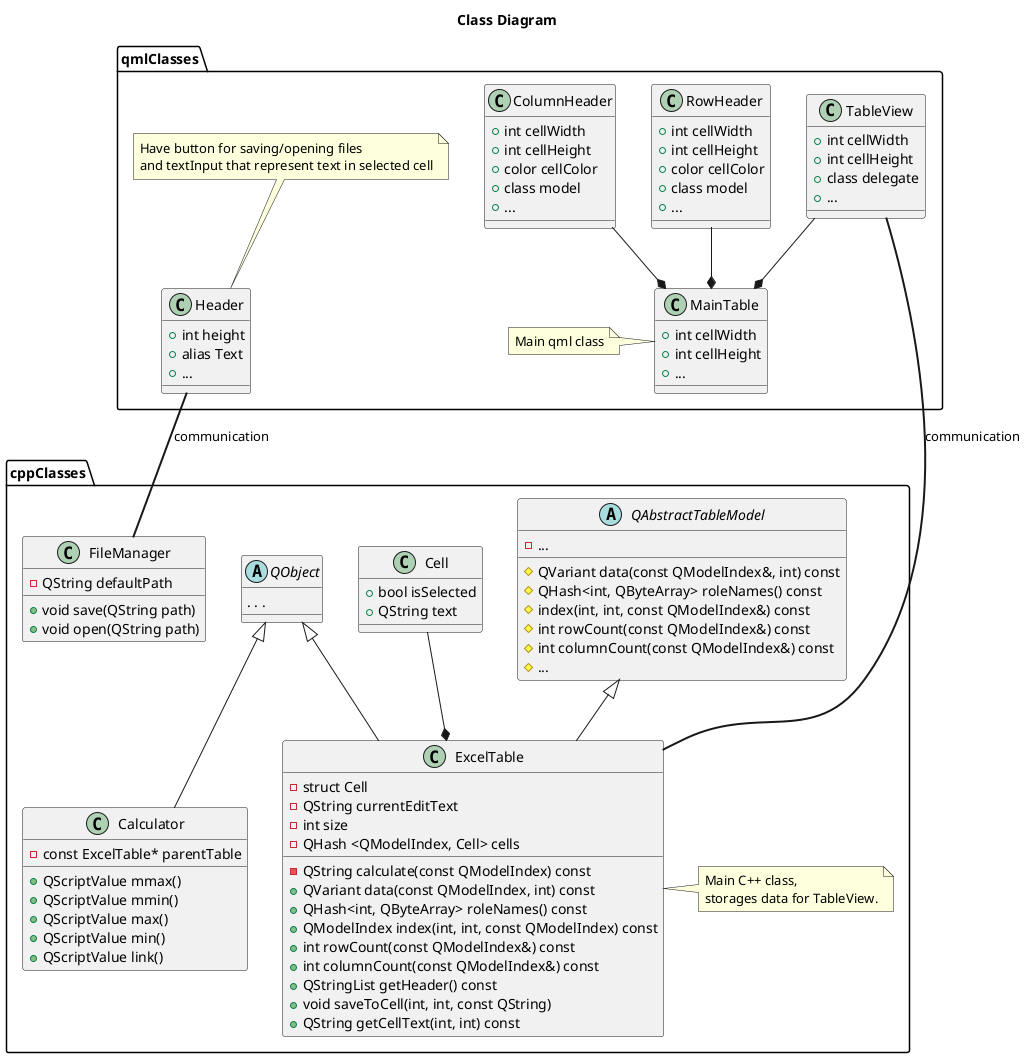 @startuml ClassDiagram

namespace cppClasses {
    title Class Diagram 
    abstract class QObject
    abstract class QAbstractTableModel
    class ExcelTable extends QObject, QAbstractTableModel
    class Calculator extends QObject
    class Cell
    class FileManager

    Cell --* ExcelTable

    abstract class QObject {
        . . .
    }
    
    abstract class QAbstractTableModel {
        #QVariant data(const QModelIndex&, int) const
        #QHash<int, QByteArray> roleNames() const
        #index(int, int, const QModelIndex&) const
        #int rowCount(const QModelIndex&) const
        #int columnCount(const QModelIndex&) const
        -{field} ...
        #{method} ...
    }

    class Cell {
        +bool isSelected
        +QString text
    }

    class ExcelTable {
        -struct Cell
        -QString currentEditText
        -int size
        -QHash <QModelIndex, Cell> cells
        -QString calculate(const QModelIndex) const
        +QVariant data(const QModelIndex, int) const 
        +QHash<int, QByteArray> roleNames() const 
        +QModelIndex index(int, int, const QModelIndex) const 
        +int rowCount(const QModelIndex&) const 
        +int columnCount(const QModelIndex&) const 
        +QStringList getHeader() const
        +void saveToCell(int, int, const QString)
        +QString getCellText(int, int) const
    }
    note right: Main C++ class,\nstorages data for TableView.  

    class Calculator {
        -const ExcelTable* parentTable
        +QScriptValue mmax()
        +QScriptValue mmin()
        +QScriptValue max()
        +QScriptValue min()
        +QScriptValue link()
    }

    class FileManager {
        -QString defaultPath
        +void save(QString path)
        +void open(QString path)
    }
}

namespace qmlClasses {
    class ColumnHeader
    class TableView
    class MainTable 
    class RowHeader
    class Header


    class RowHeader {
        +int cellWidth
        +int cellHeight
        +color cellColor
        +class model
        + ...
    }

    class Header {
        +int height
        +alias Text
        + ...
    } 
    note top of Header 
        Have button for saving/opening files 
        and textInput that represent text in selected cell
    end note
    class ColumnHeader {
        +int cellWidth
        +int cellHeight
        +color cellColor
        +class model
        + ...
    }

    class MainTable {
        +int cellWidth
        +int cellHeight
        + ...
    }
    note left: Main qml class

    class TableView {
        +int cellWidth
        +int cellHeight
        +class delegate
        + ...
    }

    ' TableView -[hidden]---> RowHeader
    ' RowHeader -[hidden]> ColumnHeader

    ColumnHeader --* MainTable
    RowHeader --* MainTable
    TableView --* MainTable
    TableView -[bold]- cppClasses.ExcelTable: communication
    Header -[bold]- cppClasses.FileManager: communication
}

@enduml